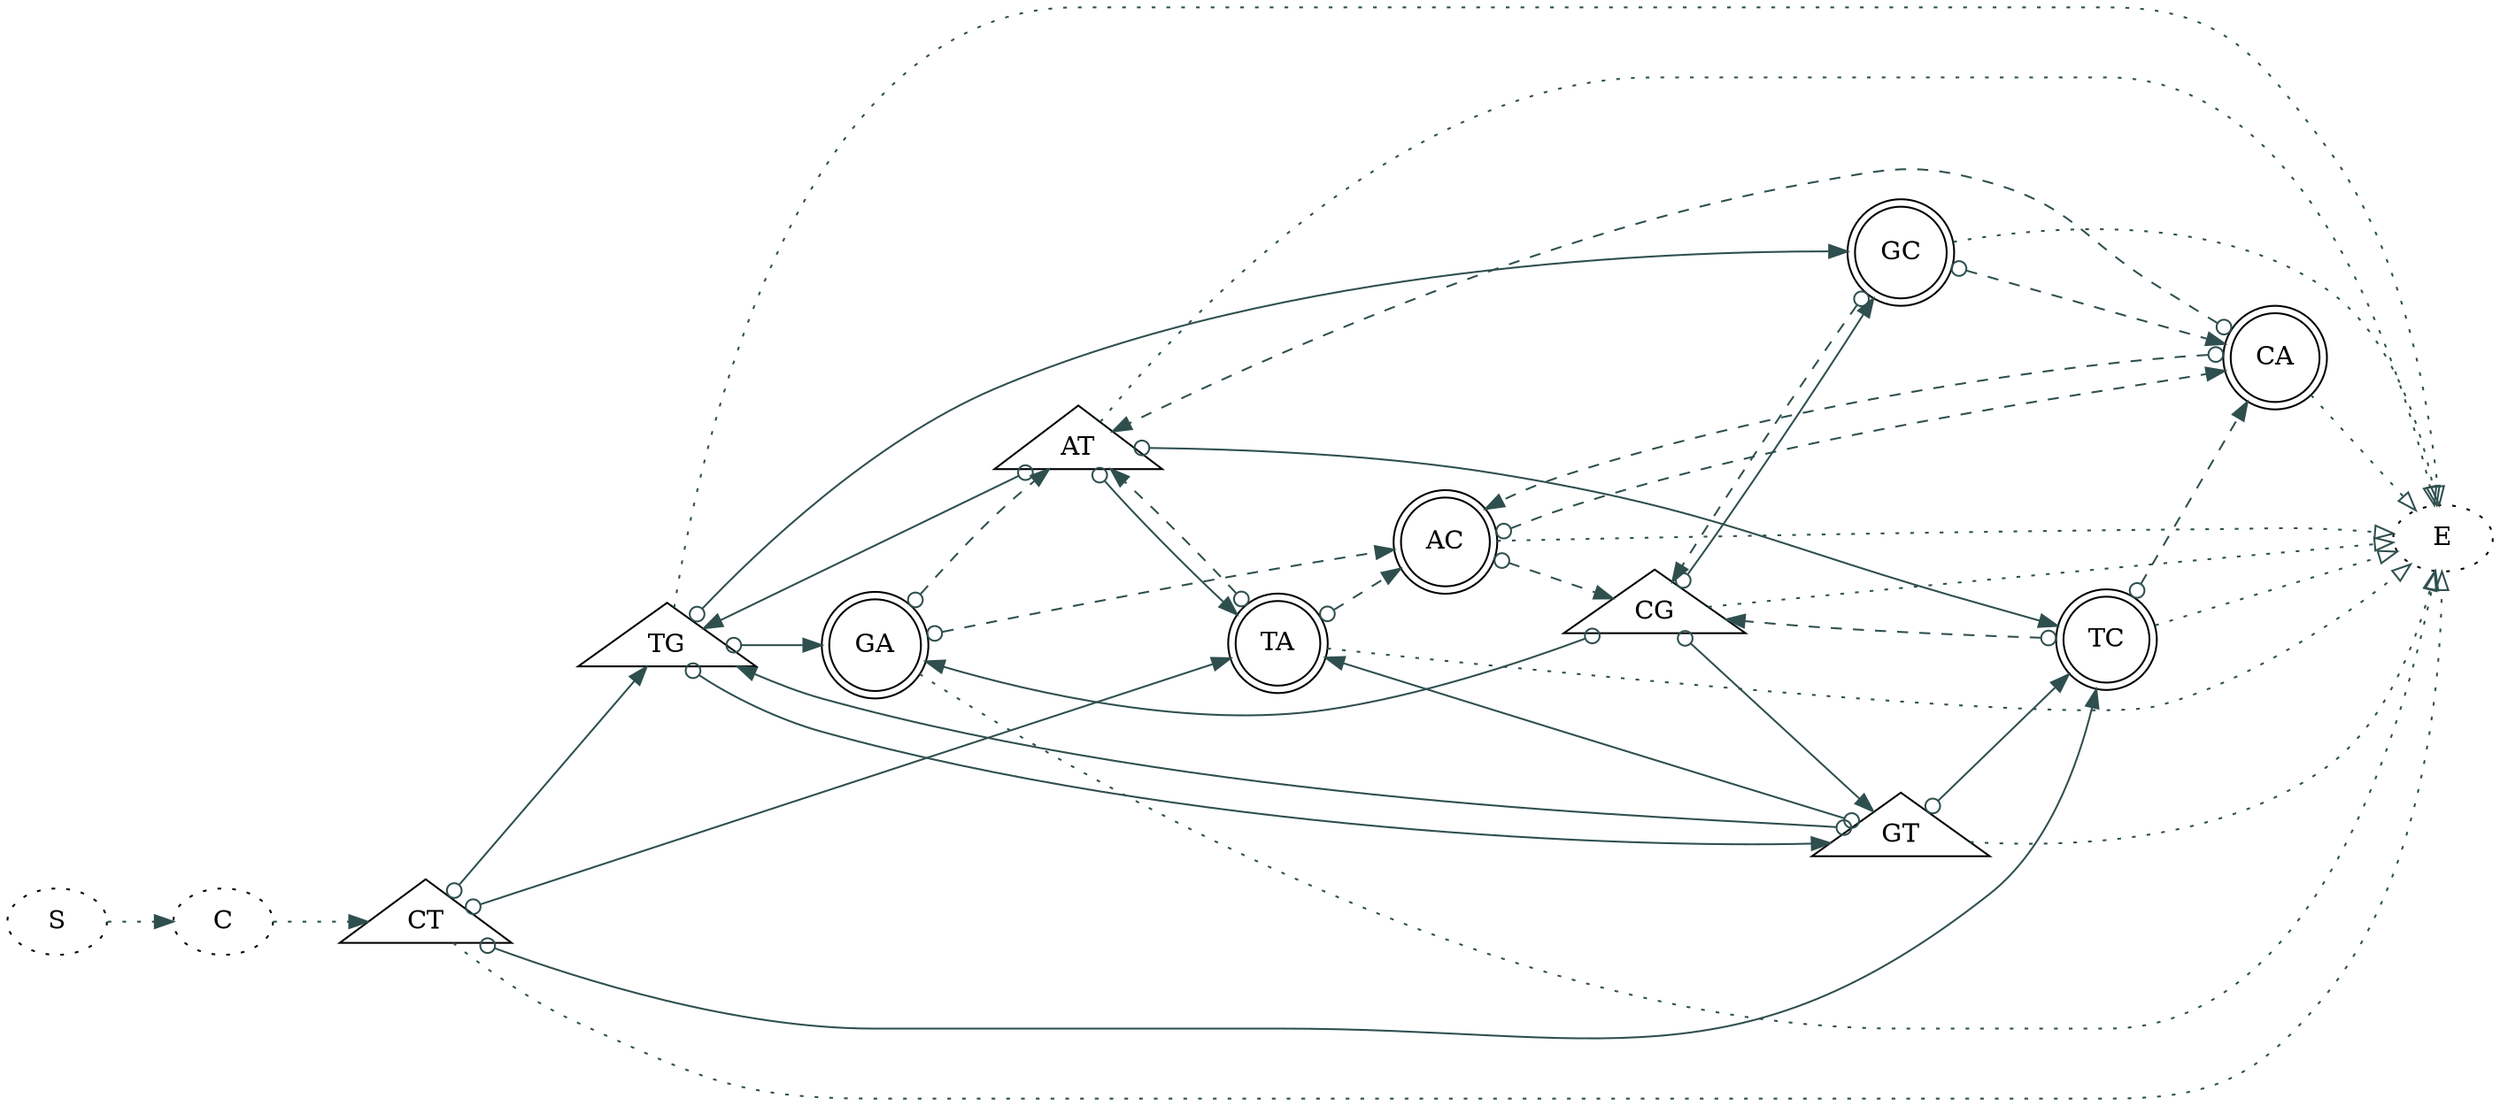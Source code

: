 digraph G {
rankdir=LR;
 0 -> 1 [style=dotted;color=darkslategrey;];
 1 -> 2 [style=dotted;color=darkslategrey;];
 2 -> 9 [style=solid;dir=both;arrowtail=odot;color=darkslategrey;];
 2 -> 8 [style=solid;dir=both;arrowtail=odot;color=darkslategrey;];
 2 -> 10 [style=solid;dir=both;arrowtail=odot;color=darkslategrey;];
 2 -> 18 [arrowhead=empty;style=dotted;color=darkslategrey;];
 3 -> 10 [style=solid;dir=both;arrowtail=odot;color=darkslategrey;];
 3 -> 9 [style=solid;dir=both;arrowtail=odot;color=darkslategrey;];
 3 -> 8 [style=solid;dir=both;arrowtail=odot;color=darkslategrey;];
 3 -> 18 [arrowhead=empty;style=dotted;color=darkslategrey;];
 4 -> 11 [style=dashed;dir=both;arrowtail=odot;color=darkslategrey;];
 4 -> 12 [style=dashed;dir=both;arrowtail=odot;color=darkslategrey;];
 4 -> 18 [arrowhead=empty;style=dotted;color=darkslategrey;];
 5 -> 4 [style=dashed;dir=both;arrowtail=odot;color=darkslategrey;];
 5 -> 3 [style=dashed;dir=both;arrowtail=odot;color=darkslategrey;];
 5 -> 18 [arrowhead=empty;style=dotted;color=darkslategrey;];
 6 -> 9 [style=solid;dir=both;arrowtail=odot;color=darkslategrey;];
 6 -> 8 [style=solid;dir=both;arrowtail=odot;color=darkslategrey;];
 6 -> 10 [style=solid;dir=both;arrowtail=odot;color=darkslategrey;];
 6 -> 18 [arrowhead=empty;style=dotted;color=darkslategrey;];
 7 -> 12 [style=dashed;dir=both;arrowtail=odot;color=darkslategrey;];
 7 -> 11 [style=dashed;dir=both;arrowtail=odot;color=darkslategrey;];
 7 -> 18 [arrowhead=empty;style=dotted;color=darkslategrey;];
 8 -> 3 [style=dashed;dir=both;arrowtail=odot;color=darkslategrey;];
 8 -> 4 [style=dashed;dir=both;arrowtail=odot;color=darkslategrey;];
 8 -> 18 [arrowhead=empty;style=dotted;color=darkslategrey;];
 9 -> 5 [style=solid;dir=both;arrowtail=odot;color=darkslategrey;];
 9 -> 6 [style=solid;dir=both;arrowtail=odot;color=darkslategrey;];
 9 -> 7 [style=solid;dir=both;arrowtail=odot;color=darkslategrey;];
 9 -> 18 [arrowhead=empty;style=dotted;color=darkslategrey;];
 10 -> 11 [style=dashed;dir=both;arrowtail=odot;color=darkslategrey;];
 10 -> 12 [style=dashed;dir=both;arrowtail=odot;color=darkslategrey;];
 10 -> 18 [arrowhead=empty;style=dotted;color=darkslategrey;];
 11 -> 4 [style=dashed;dir=both;arrowtail=odot;color=darkslategrey;];
 11 -> 3 [style=dashed;dir=both;arrowtail=odot;color=darkslategrey;];
 11 -> 18 [arrowhead=empty;style=dotted;color=darkslategrey;];
 12 -> 6 [style=solid;dir=both;arrowtail=odot;color=darkslategrey;];
 12 -> 7 [style=solid;dir=both;arrowtail=odot;color=darkslategrey;];
 12 -> 5 [style=solid;dir=both;arrowtail=odot;color=darkslategrey;];
 12 -> 18 [arrowhead=empty;style=dotted;color=darkslategrey;];
 0 [style=dotted;style=dotted;label="S"];
 1 [style=dotted;style=dotted;label="C"];
 2 [shape=triangle;label="CT"];
 3 [shape=triangle;label="AT"];
 4 [shape=doublecircle;label="AC"];
 5 [shape=doublecircle;label="GA"];
 6 [shape=triangle;label="GT"];
 7 [shape=doublecircle;label="GC"];
 8 [shape=doublecircle;label="TA"];
 9 [shape=triangle;label="TG"];
 10 [shape=doublecircle;label="TC"];
 11 [shape=doublecircle;label="CA"];
 12 [shape=triangle;label="CG"];
 18 [style=dotted;label="E"];
}
